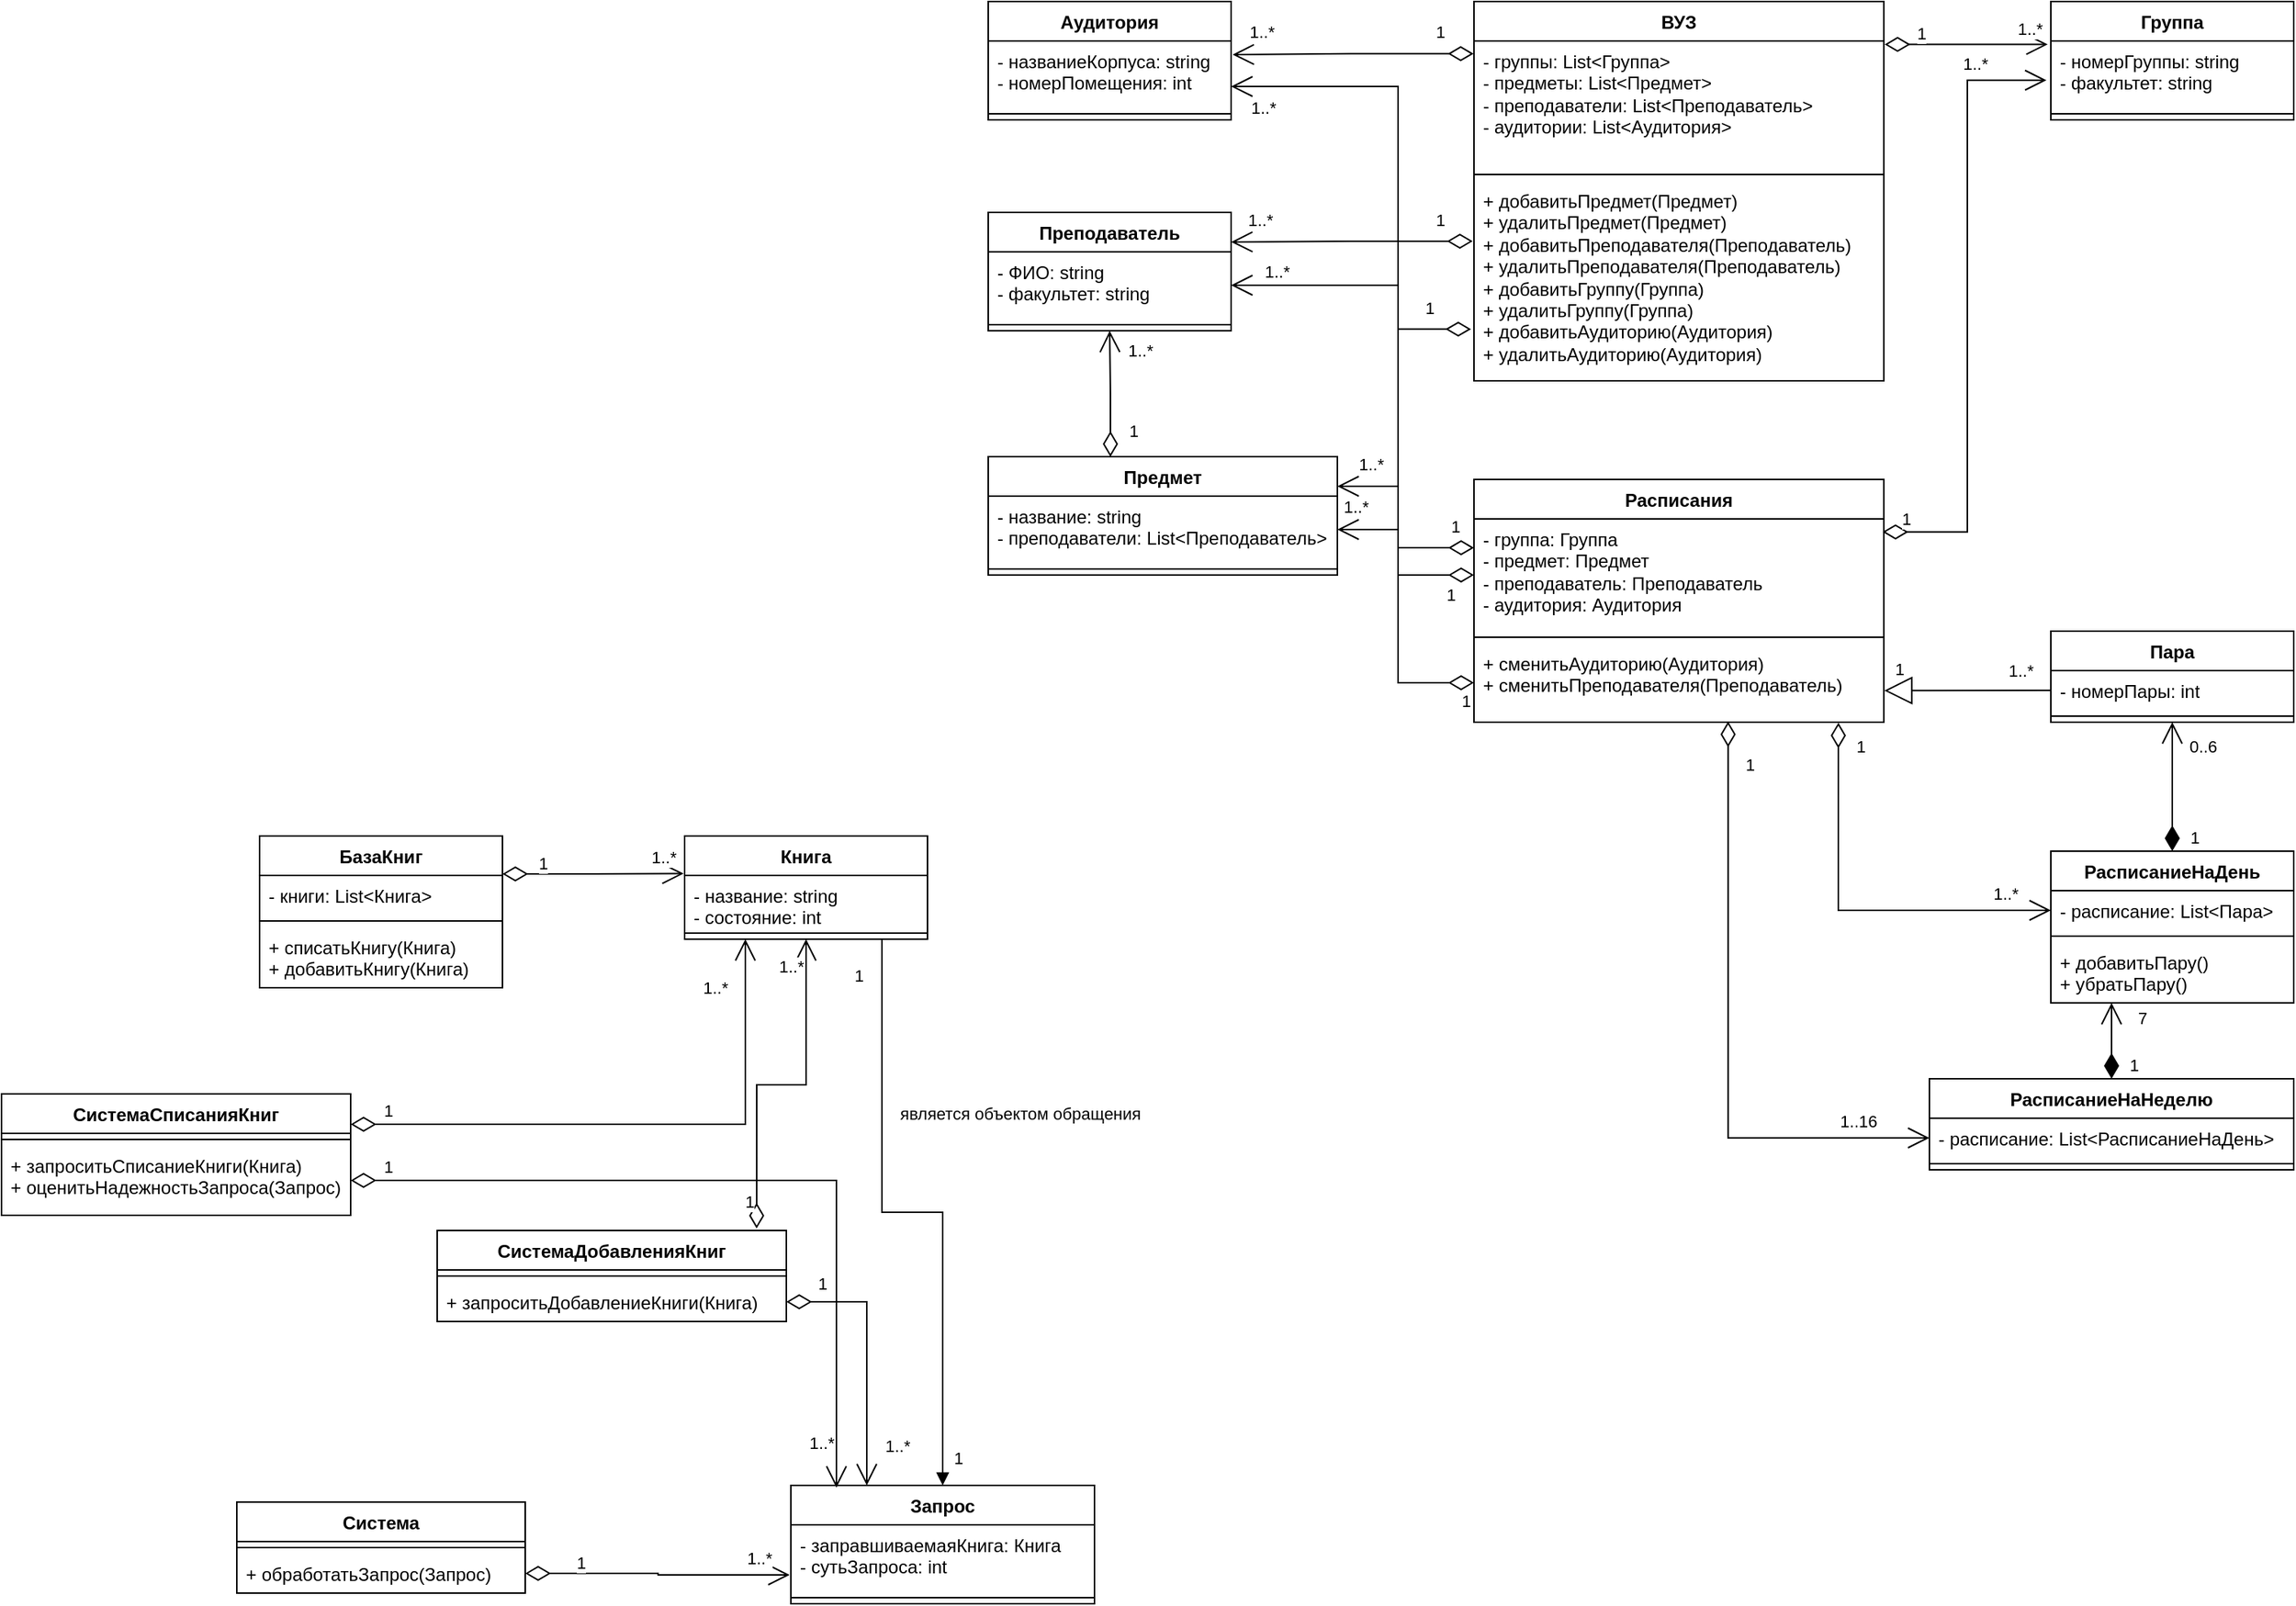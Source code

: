 <mxfile version="21.1.0" type="github">
  <diagram name="Страница 1" id="8JhqGt4s1RWdOwkgNLIM">
    <mxGraphModel dx="1420" dy="628" grid="1" gridSize="10" guides="1" tooltips="1" connect="1" arrows="1" fold="1" page="1" pageScale="1" pageWidth="827" pageHeight="1169" math="0" shadow="0">
      <root>
        <mxCell id="0" />
        <mxCell id="1" parent="0" />
        <mxCell id="d_NmB0Je8mkOcdR7Ibd4-1" value="ВУЗ" style="swimlane;fontStyle=1;align=center;verticalAlign=top;childLayout=stackLayout;horizontal=1;startSize=26;horizontalStack=0;resizeParent=1;resizeParentMax=0;resizeLast=0;collapsible=1;marginBottom=0;whiteSpace=wrap;html=1;" parent="1" vertex="1">
          <mxGeometry x="270" y="180" width="270" height="250" as="geometry" />
        </mxCell>
        <mxCell id="d_NmB0Je8mkOcdR7Ibd4-2" value="- группы: List&amp;lt;Группа&amp;gt;&lt;br&gt;- предметы: List&amp;lt;Предмет&amp;gt;&lt;br&gt;- преподаватели: List&amp;lt;Преподаватель&amp;gt;&lt;br&gt;- аудитории: List&amp;lt;Аудитория&amp;gt;" style="text;strokeColor=none;fillColor=none;align=left;verticalAlign=top;spacingLeft=4;spacingRight=4;overflow=hidden;rotatable=0;points=[[0,0.5],[1,0.5]];portConstraint=eastwest;whiteSpace=wrap;html=1;" parent="d_NmB0Je8mkOcdR7Ibd4-1" vertex="1">
          <mxGeometry y="26" width="270" height="84" as="geometry" />
        </mxCell>
        <mxCell id="d_NmB0Je8mkOcdR7Ibd4-3" value="" style="line;strokeWidth=1;fillColor=none;align=left;verticalAlign=middle;spacingTop=-1;spacingLeft=3;spacingRight=3;rotatable=0;labelPosition=right;points=[];portConstraint=eastwest;strokeColor=inherit;" parent="d_NmB0Je8mkOcdR7Ibd4-1" vertex="1">
          <mxGeometry y="110" width="270" height="8" as="geometry" />
        </mxCell>
        <mxCell id="d_NmB0Je8mkOcdR7Ibd4-4" value="+ добавитьПредмет(Предмет)&lt;br&gt;+ удалитьПредмет(Предмет)&lt;br&gt;+ добавитьПреподавателя(Преподаватель)&lt;br&gt;+ удалитьПреподавателя(Преподаватель)&lt;br&gt;+ добавитьГруппу(Группа)&lt;br&gt;+ удалитьГруппу(Группа)&lt;br&gt;+ добавитьАудиторию(Аудитория)&lt;br&gt;+ удалитьАудиторию(Аудитория)" style="text;strokeColor=none;fillColor=none;align=left;verticalAlign=top;spacingLeft=4;spacingRight=4;overflow=hidden;rotatable=0;points=[[0,0.5],[1,0.5]];portConstraint=eastwest;whiteSpace=wrap;html=1;" parent="d_NmB0Je8mkOcdR7Ibd4-1" vertex="1">
          <mxGeometry y="118" width="270" height="132" as="geometry" />
        </mxCell>
        <mxCell id="d_NmB0Je8mkOcdR7Ibd4-5" value="Аудитория" style="swimlane;fontStyle=1;align=center;verticalAlign=top;childLayout=stackLayout;horizontal=1;startSize=26;horizontalStack=0;resizeParent=1;resizeParentMax=0;resizeLast=0;collapsible=1;marginBottom=0;whiteSpace=wrap;html=1;" parent="1" vertex="1">
          <mxGeometry x="-50" y="180" width="160" height="78" as="geometry" />
        </mxCell>
        <mxCell id="d_NmB0Je8mkOcdR7Ibd4-6" value="- названиеКорпуса: string&lt;br&gt;- номерПомещения: int" style="text;strokeColor=none;fillColor=none;align=left;verticalAlign=top;spacingLeft=4;spacingRight=4;overflow=hidden;rotatable=0;points=[[0,0.5],[1,0.5]];portConstraint=eastwest;whiteSpace=wrap;html=1;" parent="d_NmB0Je8mkOcdR7Ibd4-5" vertex="1">
          <mxGeometry y="26" width="160" height="44" as="geometry" />
        </mxCell>
        <mxCell id="d_NmB0Je8mkOcdR7Ibd4-7" value="" style="line;strokeWidth=1;fillColor=none;align=left;verticalAlign=middle;spacingTop=-1;spacingLeft=3;spacingRight=3;rotatable=0;labelPosition=right;points=[];portConstraint=eastwest;strokeColor=inherit;" parent="d_NmB0Je8mkOcdR7Ibd4-5" vertex="1">
          <mxGeometry y="70" width="160" height="8" as="geometry" />
        </mxCell>
        <mxCell id="d_NmB0Je8mkOcdR7Ibd4-9" value="Преподаватель" style="swimlane;fontStyle=1;align=center;verticalAlign=top;childLayout=stackLayout;horizontal=1;startSize=26;horizontalStack=0;resizeParent=1;resizeParentMax=0;resizeLast=0;collapsible=1;marginBottom=0;whiteSpace=wrap;html=1;" parent="1" vertex="1">
          <mxGeometry x="-50" y="319" width="160" height="78" as="geometry" />
        </mxCell>
        <mxCell id="d_NmB0Je8mkOcdR7Ibd4-10" value="- ФИО: string&lt;br&gt;- факультет: string" style="text;strokeColor=none;fillColor=none;align=left;verticalAlign=top;spacingLeft=4;spacingRight=4;overflow=hidden;rotatable=0;points=[[0,0.5],[1,0.5]];portConstraint=eastwest;whiteSpace=wrap;html=1;" parent="d_NmB0Je8mkOcdR7Ibd4-9" vertex="1">
          <mxGeometry y="26" width="160" height="44" as="geometry" />
        </mxCell>
        <mxCell id="d_NmB0Je8mkOcdR7Ibd4-11" value="" style="line;strokeWidth=1;fillColor=none;align=left;verticalAlign=middle;spacingTop=-1;spacingLeft=3;spacingRight=3;rotatable=0;labelPosition=right;points=[];portConstraint=eastwest;strokeColor=inherit;" parent="d_NmB0Je8mkOcdR7Ibd4-9" vertex="1">
          <mxGeometry y="70" width="160" height="8" as="geometry" />
        </mxCell>
        <mxCell id="d_NmB0Je8mkOcdR7Ibd4-13" value="Предмет" style="swimlane;fontStyle=1;align=center;verticalAlign=top;childLayout=stackLayout;horizontal=1;startSize=26;horizontalStack=0;resizeParent=1;resizeParentMax=0;resizeLast=0;collapsible=1;marginBottom=0;whiteSpace=wrap;html=1;" parent="1" vertex="1">
          <mxGeometry x="-50" y="480" width="230" height="78" as="geometry" />
        </mxCell>
        <mxCell id="d_NmB0Je8mkOcdR7Ibd4-14" value="- название: string&lt;br&gt;- преподаватели: List&amp;lt;Преподаватель&amp;gt;" style="text;strokeColor=none;fillColor=none;align=left;verticalAlign=top;spacingLeft=4;spacingRight=4;overflow=hidden;rotatable=0;points=[[0,0.5],[1,0.5]];portConstraint=eastwest;whiteSpace=wrap;html=1;" parent="d_NmB0Je8mkOcdR7Ibd4-13" vertex="1">
          <mxGeometry y="26" width="230" height="44" as="geometry" />
        </mxCell>
        <mxCell id="d_NmB0Je8mkOcdR7Ibd4-15" value="" style="line;strokeWidth=1;fillColor=none;align=left;verticalAlign=middle;spacingTop=-1;spacingLeft=3;spacingRight=3;rotatable=0;labelPosition=right;points=[];portConstraint=eastwest;strokeColor=inherit;" parent="d_NmB0Je8mkOcdR7Ibd4-13" vertex="1">
          <mxGeometry y="70" width="230" height="8" as="geometry" />
        </mxCell>
        <mxCell id="d_NmB0Je8mkOcdR7Ibd4-17" value="1" style="endArrow=open;html=1;endSize=12;startArrow=diamondThin;startSize=14;startFill=0;edgeStyle=orthogonalEdgeStyle;align=left;verticalAlign=bottom;rounded=0;entryX=0.5;entryY=1;entryDx=0;entryDy=0;exitX=0.35;exitY=0.001;exitDx=0;exitDy=0;exitPerimeter=0;" parent="1" source="d_NmB0Je8mkOcdR7Ibd4-13" target="d_NmB0Je8mkOcdR7Ibd4-9" edge="1">
          <mxGeometry x="-0.803" y="-10" relative="1" as="geometry">
            <mxPoint x="50" y="610" as="sourcePoint" />
            <mxPoint x="210" y="610" as="targetPoint" />
            <mxPoint as="offset" />
          </mxGeometry>
        </mxCell>
        <mxCell id="d_NmB0Je8mkOcdR7Ibd4-18" value="1..*" style="edgeLabel;html=1;align=center;verticalAlign=middle;resizable=0;points=[[0,NaN,0,NaN,0]];" parent="d_NmB0Je8mkOcdR7Ibd4-17" vertex="1" connectable="0">
          <mxGeometry x="0.762" y="-5" relative="1" as="geometry">
            <mxPoint x="15" y="3" as="offset" />
          </mxGeometry>
        </mxCell>
        <mxCell id="d_NmB0Je8mkOcdR7Ibd4-20" value="Группа" style="swimlane;fontStyle=1;align=center;verticalAlign=top;childLayout=stackLayout;horizontal=1;startSize=26;horizontalStack=0;resizeParent=1;resizeParentMax=0;resizeLast=0;collapsible=1;marginBottom=0;whiteSpace=wrap;html=1;" parent="1" vertex="1">
          <mxGeometry x="650" y="180" width="160" height="78" as="geometry" />
        </mxCell>
        <mxCell id="d_NmB0Je8mkOcdR7Ibd4-21" value="- номерГруппы: string&lt;br&gt;- факультет: string" style="text;strokeColor=none;fillColor=none;align=left;verticalAlign=top;spacingLeft=4;spacingRight=4;overflow=hidden;rotatable=0;points=[[0,0.5],[1,0.5]];portConstraint=eastwest;whiteSpace=wrap;html=1;" parent="d_NmB0Je8mkOcdR7Ibd4-20" vertex="1">
          <mxGeometry y="26" width="160" height="44" as="geometry" />
        </mxCell>
        <mxCell id="d_NmB0Je8mkOcdR7Ibd4-22" value="" style="line;strokeWidth=1;fillColor=none;align=left;verticalAlign=middle;spacingTop=-1;spacingLeft=3;spacingRight=3;rotatable=0;labelPosition=right;points=[];portConstraint=eastwest;strokeColor=inherit;" parent="d_NmB0Je8mkOcdR7Ibd4-20" vertex="1">
          <mxGeometry y="70" width="160" height="8" as="geometry" />
        </mxCell>
        <mxCell id="d_NmB0Je8mkOcdR7Ibd4-24" value="1" style="endArrow=open;html=1;endSize=12;startArrow=diamondThin;startSize=14;startFill=0;edgeStyle=orthogonalEdgeStyle;align=left;verticalAlign=bottom;rounded=0;exitX=-0.001;exitY=0.1;exitDx=0;exitDy=0;exitPerimeter=0;entryX=1.006;entryY=0.205;entryDx=0;entryDy=0;entryPerimeter=0;" parent="1" source="d_NmB0Je8mkOcdR7Ibd4-2" target="d_NmB0Je8mkOcdR7Ibd4-6" edge="1">
          <mxGeometry x="-0.665" y="-5" relative="1" as="geometry">
            <mxPoint x="130" y="140" as="sourcePoint" />
            <mxPoint x="290" y="140" as="targetPoint" />
            <mxPoint as="offset" />
          </mxGeometry>
        </mxCell>
        <mxCell id="d_NmB0Je8mkOcdR7Ibd4-25" value="1..*" style="edgeLabel;html=1;align=center;verticalAlign=middle;resizable=0;points=[];" parent="d_NmB0Je8mkOcdR7Ibd4-24" vertex="1" connectable="0">
          <mxGeometry x="0.767" y="-2" relative="1" as="geometry">
            <mxPoint y="-13" as="offset" />
          </mxGeometry>
        </mxCell>
        <mxCell id="d_NmB0Je8mkOcdR7Ibd4-26" value="1" style="endArrow=open;html=1;endSize=12;startArrow=diamondThin;startSize=14;startFill=0;edgeStyle=orthogonalEdgeStyle;align=left;verticalAlign=bottom;rounded=0;exitX=-0.003;exitY=0.303;exitDx=0;exitDy=0;exitPerimeter=0;entryX=1;entryY=0.25;entryDx=0;entryDy=0;" parent="1" source="d_NmB0Je8mkOcdR7Ibd4-4" target="d_NmB0Je8mkOcdR7Ibd4-9" edge="1">
          <mxGeometry x="-0.665" y="-5" relative="1" as="geometry">
            <mxPoint x="265" y="300" as="sourcePoint" />
            <mxPoint x="110" y="300" as="targetPoint" />
            <mxPoint as="offset" />
          </mxGeometry>
        </mxCell>
        <mxCell id="d_NmB0Je8mkOcdR7Ibd4-27" value="1..*" style="edgeLabel;html=1;align=center;verticalAlign=middle;resizable=0;points=[];" parent="d_NmB0Je8mkOcdR7Ibd4-26" vertex="1" connectable="0">
          <mxGeometry x="0.767" y="-2" relative="1" as="geometry">
            <mxPoint y="-13" as="offset" />
          </mxGeometry>
        </mxCell>
        <mxCell id="d_NmB0Je8mkOcdR7Ibd4-28" value="Расписания" style="swimlane;fontStyle=1;align=center;verticalAlign=top;childLayout=stackLayout;horizontal=1;startSize=26;horizontalStack=0;resizeParent=1;resizeParentMax=0;resizeLast=0;collapsible=1;marginBottom=0;whiteSpace=wrap;html=1;" parent="1" vertex="1">
          <mxGeometry x="270" y="495" width="270" height="160" as="geometry" />
        </mxCell>
        <mxCell id="d_NmB0Je8mkOcdR7Ibd4-29" value="- группа: Группа&lt;br&gt;- предмет: Предмет&lt;br&gt;- преподаватель: Преподаватель&lt;br&gt;- аудитория: Аудитория" style="text;strokeColor=none;fillColor=none;align=left;verticalAlign=top;spacingLeft=4;spacingRight=4;overflow=hidden;rotatable=0;points=[[0,0.5],[1,0.5]];portConstraint=eastwest;whiteSpace=wrap;html=1;" parent="d_NmB0Je8mkOcdR7Ibd4-28" vertex="1">
          <mxGeometry y="26" width="270" height="74" as="geometry" />
        </mxCell>
        <mxCell id="d_NmB0Je8mkOcdR7Ibd4-30" value="" style="line;strokeWidth=1;fillColor=none;align=left;verticalAlign=middle;spacingTop=-1;spacingLeft=3;spacingRight=3;rotatable=0;labelPosition=right;points=[];portConstraint=eastwest;strokeColor=inherit;" parent="d_NmB0Je8mkOcdR7Ibd4-28" vertex="1">
          <mxGeometry y="100" width="270" height="8" as="geometry" />
        </mxCell>
        <mxCell id="d_NmB0Je8mkOcdR7Ibd4-31" value="+ сменитьАудиторию(Аудитория)&lt;br&gt;+ сменитьПреподавателя(Преподаватель)" style="text;strokeColor=none;fillColor=none;align=left;verticalAlign=top;spacingLeft=4;spacingRight=4;overflow=hidden;rotatable=0;points=[[0,0.5],[1,0.5]];portConstraint=eastwest;whiteSpace=wrap;html=1;" parent="d_NmB0Je8mkOcdR7Ibd4-28" vertex="1">
          <mxGeometry y="108" width="270" height="52" as="geometry" />
        </mxCell>
        <mxCell id="d_NmB0Je8mkOcdR7Ibd4-33" value="1" style="endArrow=open;html=1;endSize=12;startArrow=diamondThin;startSize=14;startFill=0;edgeStyle=orthogonalEdgeStyle;align=left;verticalAlign=bottom;rounded=0;exitX=1.002;exitY=0.027;exitDx=0;exitDy=0;exitPerimeter=0;entryX=-0.013;entryY=0.052;entryDx=0;entryDy=0;entryPerimeter=0;" parent="1" source="d_NmB0Je8mkOcdR7Ibd4-2" target="d_NmB0Je8mkOcdR7Ibd4-21" edge="1">
          <mxGeometry x="-0.637" y="-2" relative="1" as="geometry">
            <mxPoint x="659" y="139" as="sourcePoint" />
            <mxPoint x="500" y="140" as="targetPoint" />
            <mxPoint as="offset" />
          </mxGeometry>
        </mxCell>
        <mxCell id="d_NmB0Je8mkOcdR7Ibd4-34" value="1..*" style="edgeLabel;html=1;align=center;verticalAlign=middle;resizable=0;points=[];" parent="d_NmB0Je8mkOcdR7Ibd4-33" vertex="1" connectable="0">
          <mxGeometry x="0.767" y="-2" relative="1" as="geometry">
            <mxPoint y="-13" as="offset" />
          </mxGeometry>
        </mxCell>
        <mxCell id="d_NmB0Je8mkOcdR7Ibd4-35" value="1" style="endArrow=open;html=1;endSize=12;startArrow=diamondThin;startSize=14;startFill=0;edgeStyle=orthogonalEdgeStyle;align=left;verticalAlign=bottom;rounded=0;exitX=0.997;exitY=0.116;exitDx=0;exitDy=0;exitPerimeter=0;entryX=-0.018;entryY=0.588;entryDx=0;entryDy=0;entryPerimeter=0;" parent="1" source="d_NmB0Je8mkOcdR7Ibd4-29" target="d_NmB0Je8mkOcdR7Ibd4-21" edge="1">
          <mxGeometry x="-0.947" relative="1" as="geometry">
            <mxPoint x="551" y="218" as="sourcePoint" />
            <mxPoint x="658" y="218" as="targetPoint" />
            <mxPoint as="offset" />
          </mxGeometry>
        </mxCell>
        <mxCell id="d_NmB0Je8mkOcdR7Ibd4-36" value="1..*" style="edgeLabel;html=1;align=center;verticalAlign=middle;resizable=0;points=[];" parent="d_NmB0Je8mkOcdR7Ibd4-35" vertex="1" connectable="0">
          <mxGeometry x="0.767" y="-2" relative="1" as="geometry">
            <mxPoint y="-13" as="offset" />
          </mxGeometry>
        </mxCell>
        <mxCell id="d_NmB0Je8mkOcdR7Ibd4-37" value="1" style="endArrow=open;html=1;endSize=12;startArrow=diamondThin;startSize=14;startFill=0;edgeStyle=orthogonalEdgeStyle;align=left;verticalAlign=bottom;rounded=0;exitX=-0.007;exitY=0.742;exitDx=0;exitDy=0;exitPerimeter=0;entryX=1;entryY=0.25;entryDx=0;entryDy=0;" parent="1" source="d_NmB0Je8mkOcdR7Ibd4-4" target="d_NmB0Je8mkOcdR7Ibd4-13" edge="1">
          <mxGeometry x="-0.665" y="-5" relative="1" as="geometry">
            <mxPoint x="249" y="449" as="sourcePoint" />
            <mxPoint x="90" y="450" as="targetPoint" />
            <mxPoint as="offset" />
            <Array as="points">
              <mxPoint x="220" y="396" />
              <mxPoint x="220" y="500" />
            </Array>
          </mxGeometry>
        </mxCell>
        <mxCell id="d_NmB0Je8mkOcdR7Ibd4-38" value="1..*" style="edgeLabel;html=1;align=center;verticalAlign=middle;resizable=0;points=[];" parent="d_NmB0Je8mkOcdR7Ibd4-37" vertex="1" connectable="0">
          <mxGeometry x="0.767" y="-2" relative="1" as="geometry">
            <mxPoint y="-13" as="offset" />
          </mxGeometry>
        </mxCell>
        <mxCell id="d_NmB0Je8mkOcdR7Ibd4-39" value="1" style="endArrow=open;html=1;endSize=12;startArrow=diamondThin;startSize=14;startFill=0;edgeStyle=orthogonalEdgeStyle;align=left;verticalAlign=bottom;rounded=0;exitX=0;exitY=0.257;exitDx=0;exitDy=0;exitPerimeter=0;entryX=1;entryY=0.5;entryDx=0;entryDy=0;" parent="1" source="d_NmB0Je8mkOcdR7Ibd4-29" target="d_NmB0Je8mkOcdR7Ibd4-14" edge="1">
          <mxGeometry x="-0.665" y="-5" relative="1" as="geometry">
            <mxPoint x="259" y="449" as="sourcePoint" />
            <mxPoint x="100" y="450" as="targetPoint" />
            <mxPoint as="offset" />
            <Array as="points">
              <mxPoint x="220" y="540" />
              <mxPoint x="220" y="528" />
            </Array>
          </mxGeometry>
        </mxCell>
        <mxCell id="d_NmB0Je8mkOcdR7Ibd4-40" value="1..*" style="edgeLabel;html=1;align=center;verticalAlign=middle;resizable=0;points=[];" parent="d_NmB0Je8mkOcdR7Ibd4-39" vertex="1" connectable="0">
          <mxGeometry x="0.767" y="-2" relative="1" as="geometry">
            <mxPoint y="-13" as="offset" />
          </mxGeometry>
        </mxCell>
        <mxCell id="d_NmB0Je8mkOcdR7Ibd4-41" value="1" style="endArrow=open;html=1;endSize=12;startArrow=diamondThin;startSize=14;startFill=0;edgeStyle=orthogonalEdgeStyle;align=left;verticalAlign=bottom;rounded=0;exitX=0;exitY=0.5;exitDx=0;exitDy=0;" parent="1" source="d_NmB0Je8mkOcdR7Ibd4-29" target="d_NmB0Je8mkOcdR7Ibd4-10" edge="1">
          <mxGeometry x="-0.886" y="22" relative="1" as="geometry">
            <mxPoint x="249" y="439" as="sourcePoint" />
            <mxPoint x="90" y="440" as="targetPoint" />
            <mxPoint as="offset" />
            <Array as="points">
              <mxPoint x="220" y="558" />
              <mxPoint x="220" y="367" />
            </Array>
          </mxGeometry>
        </mxCell>
        <mxCell id="d_NmB0Je8mkOcdR7Ibd4-42" value="1..*" style="edgeLabel;html=1;align=center;verticalAlign=middle;resizable=0;points=[];" parent="d_NmB0Je8mkOcdR7Ibd4-41" vertex="1" connectable="0">
          <mxGeometry x="0.767" y="-2" relative="1" as="geometry">
            <mxPoint x="-11" y="-7" as="offset" />
          </mxGeometry>
        </mxCell>
        <mxCell id="d_NmB0Je8mkOcdR7Ibd4-45" value="1" style="endArrow=open;html=1;endSize=12;startArrow=diamondThin;startSize=14;startFill=0;edgeStyle=orthogonalEdgeStyle;align=left;verticalAlign=bottom;rounded=0;exitX=0;exitY=0.5;exitDx=0;exitDy=0;entryX=1;entryY=0.682;entryDx=0;entryDy=0;entryPerimeter=0;" parent="1" source="d_NmB0Je8mkOcdR7Ibd4-31" target="d_NmB0Je8mkOcdR7Ibd4-6" edge="1">
          <mxGeometry x="-0.964" y="21" relative="1" as="geometry">
            <mxPoint x="239" y="299" as="sourcePoint" />
            <mxPoint x="80" y="300" as="targetPoint" />
            <mxPoint as="offset" />
            <Array as="points">
              <mxPoint x="220" y="629" />
              <mxPoint x="220" y="236" />
            </Array>
          </mxGeometry>
        </mxCell>
        <mxCell id="d_NmB0Je8mkOcdR7Ibd4-46" value="1..*" style="edgeLabel;html=1;align=center;verticalAlign=middle;resizable=0;points=[];" parent="d_NmB0Je8mkOcdR7Ibd4-45" vertex="1" connectable="0">
          <mxGeometry x="0.767" y="-2" relative="1" as="geometry">
            <mxPoint x="-44" y="16" as="offset" />
          </mxGeometry>
        </mxCell>
        <mxCell id="d_NmB0Je8mkOcdR7Ibd4-47" value="Пара" style="swimlane;fontStyle=1;align=center;verticalAlign=top;childLayout=stackLayout;horizontal=1;startSize=26;horizontalStack=0;resizeParent=1;resizeParentMax=0;resizeLast=0;collapsible=1;marginBottom=0;whiteSpace=wrap;html=1;" parent="1" vertex="1">
          <mxGeometry x="650" y="595" width="160" height="60" as="geometry" />
        </mxCell>
        <mxCell id="d_NmB0Je8mkOcdR7Ibd4-48" value="- номерПары: int" style="text;strokeColor=none;fillColor=none;align=left;verticalAlign=top;spacingLeft=4;spacingRight=4;overflow=hidden;rotatable=0;points=[[0,0.5],[1,0.5]];portConstraint=eastwest;whiteSpace=wrap;html=1;" parent="d_NmB0Je8mkOcdR7Ibd4-47" vertex="1">
          <mxGeometry y="26" width="160" height="26" as="geometry" />
        </mxCell>
        <mxCell id="d_NmB0Je8mkOcdR7Ibd4-49" value="" style="line;strokeWidth=1;fillColor=none;align=left;verticalAlign=middle;spacingTop=-1;spacingLeft=3;spacingRight=3;rotatable=0;labelPosition=right;points=[];portConstraint=eastwest;strokeColor=inherit;" parent="d_NmB0Je8mkOcdR7Ibd4-47" vertex="1">
          <mxGeometry y="52" width="160" height="8" as="geometry" />
        </mxCell>
        <mxCell id="d_NmB0Je8mkOcdR7Ibd4-51" value="РасписаниеНаДень" style="swimlane;fontStyle=1;align=center;verticalAlign=top;childLayout=stackLayout;horizontal=1;startSize=26;horizontalStack=0;resizeParent=1;resizeParentMax=0;resizeLast=0;collapsible=1;marginBottom=0;whiteSpace=wrap;html=1;" parent="1" vertex="1">
          <mxGeometry x="650" y="740" width="160" height="100" as="geometry" />
        </mxCell>
        <mxCell id="d_NmB0Je8mkOcdR7Ibd4-52" value="- расписание: List&amp;lt;Пара&amp;gt;" style="text;strokeColor=none;fillColor=none;align=left;verticalAlign=top;spacingLeft=4;spacingRight=4;overflow=hidden;rotatable=0;points=[[0,0.5],[1,0.5]];portConstraint=eastwest;whiteSpace=wrap;html=1;" parent="d_NmB0Je8mkOcdR7Ibd4-51" vertex="1">
          <mxGeometry y="26" width="160" height="26" as="geometry" />
        </mxCell>
        <mxCell id="d_NmB0Je8mkOcdR7Ibd4-53" value="" style="line;strokeWidth=1;fillColor=none;align=left;verticalAlign=middle;spacingTop=-1;spacingLeft=3;spacingRight=3;rotatable=0;labelPosition=right;points=[];portConstraint=eastwest;strokeColor=inherit;" parent="d_NmB0Je8mkOcdR7Ibd4-51" vertex="1">
          <mxGeometry y="52" width="160" height="8" as="geometry" />
        </mxCell>
        <mxCell id="d_NmB0Je8mkOcdR7Ibd4-54" value="+ добавитьПару()&lt;br&gt;+ убратьПару()" style="text;strokeColor=none;fillColor=none;align=left;verticalAlign=top;spacingLeft=4;spacingRight=4;overflow=hidden;rotatable=0;points=[[0,0.5],[1,0.5]];portConstraint=eastwest;whiteSpace=wrap;html=1;" parent="d_NmB0Je8mkOcdR7Ibd4-51" vertex="1">
          <mxGeometry y="60" width="160" height="40" as="geometry" />
        </mxCell>
        <mxCell id="d_NmB0Je8mkOcdR7Ibd4-55" value="РасписаниеНаНеделю" style="swimlane;fontStyle=1;align=center;verticalAlign=top;childLayout=stackLayout;horizontal=1;startSize=26;horizontalStack=0;resizeParent=1;resizeParentMax=0;resizeLast=0;collapsible=1;marginBottom=0;whiteSpace=wrap;html=1;" parent="1" vertex="1">
          <mxGeometry x="570" y="890" width="240" height="60" as="geometry" />
        </mxCell>
        <mxCell id="d_NmB0Je8mkOcdR7Ibd4-56" value="- расписание: List&amp;lt;РасписаниеНаДень&amp;gt;" style="text;strokeColor=none;fillColor=none;align=left;verticalAlign=top;spacingLeft=4;spacingRight=4;overflow=hidden;rotatable=0;points=[[0,0.5],[1,0.5]];portConstraint=eastwest;whiteSpace=wrap;html=1;" parent="d_NmB0Je8mkOcdR7Ibd4-55" vertex="1">
          <mxGeometry y="26" width="240" height="26" as="geometry" />
        </mxCell>
        <mxCell id="d_NmB0Je8mkOcdR7Ibd4-57" value="" style="line;strokeWidth=1;fillColor=none;align=left;verticalAlign=middle;spacingTop=-1;spacingLeft=3;spacingRight=3;rotatable=0;labelPosition=right;points=[];portConstraint=eastwest;strokeColor=inherit;" parent="d_NmB0Je8mkOcdR7Ibd4-55" vertex="1">
          <mxGeometry y="52" width="240" height="8" as="geometry" />
        </mxCell>
        <mxCell id="d_NmB0Je8mkOcdR7Ibd4-59" value="1" style="endArrow=open;html=1;endSize=12;startArrow=diamondThin;startSize=14;startFill=0;edgeStyle=orthogonalEdgeStyle;align=left;verticalAlign=bottom;rounded=0;exitX=0.889;exitY=1.006;exitDx=0;exitDy=0;exitPerimeter=0;entryX=0;entryY=0.5;entryDx=0;entryDy=0;" parent="1" source="d_NmB0Je8mkOcdR7Ibd4-31" target="d_NmB0Je8mkOcdR7Ibd4-52" edge="1">
          <mxGeometry x="-0.813" y="10" relative="1" as="geometry">
            <mxPoint x="559" y="789" as="sourcePoint" />
            <mxPoint x="400" y="790" as="targetPoint" />
            <mxPoint as="offset" />
          </mxGeometry>
        </mxCell>
        <mxCell id="d_NmB0Je8mkOcdR7Ibd4-60" value="1..*" style="edgeLabel;html=1;align=center;verticalAlign=middle;resizable=0;points=[];" parent="d_NmB0Je8mkOcdR7Ibd4-59" vertex="1" connectable="0">
          <mxGeometry x="0.767" y="-2" relative="1" as="geometry">
            <mxPoint y="-13" as="offset" />
          </mxGeometry>
        </mxCell>
        <mxCell id="d_NmB0Je8mkOcdR7Ibd4-61" value="1" style="endArrow=open;html=1;endSize=12;startArrow=diamondThin;startSize=14;startFill=0;edgeStyle=orthogonalEdgeStyle;align=left;verticalAlign=bottom;rounded=0;exitX=0.62;exitY=0.99;exitDx=0;exitDy=0;exitPerimeter=0;entryX=0;entryY=0.5;entryDx=0;entryDy=0;" parent="1" source="d_NmB0Je8mkOcdR7Ibd4-31" target="d_NmB0Je8mkOcdR7Ibd4-56" edge="1">
          <mxGeometry x="-0.813" y="10" relative="1" as="geometry">
            <mxPoint x="335" y="760" as="sourcePoint" />
            <mxPoint x="475" y="884" as="targetPoint" />
            <mxPoint as="offset" />
          </mxGeometry>
        </mxCell>
        <mxCell id="d_NmB0Je8mkOcdR7Ibd4-62" value="1..16" style="edgeLabel;html=1;align=center;verticalAlign=middle;resizable=0;points=[];" parent="d_NmB0Je8mkOcdR7Ibd4-61" vertex="1" connectable="0">
          <mxGeometry x="0.767" y="-2" relative="1" as="geometry">
            <mxPoint y="-13" as="offset" />
          </mxGeometry>
        </mxCell>
        <mxCell id="d_NmB0Je8mkOcdR7Ibd4-63" value="1" style="endArrow=open;html=1;endSize=12;startArrow=diamondThin;startSize=14;startFill=1;edgeStyle=orthogonalEdgeStyle;align=left;verticalAlign=bottom;rounded=0;exitX=0.5;exitY=0;exitDx=0;exitDy=0;entryX=0.25;entryY=1;entryDx=0;entryDy=0;entryPerimeter=0;" parent="1" source="d_NmB0Je8mkOcdR7Ibd4-55" target="d_NmB0Je8mkOcdR7Ibd4-54" edge="1">
          <mxGeometry x="-1" y="-10" relative="1" as="geometry">
            <mxPoint x="480" y="860" as="sourcePoint" />
            <mxPoint x="640" y="860" as="targetPoint" />
            <mxPoint as="offset" />
          </mxGeometry>
        </mxCell>
        <mxCell id="d_NmB0Je8mkOcdR7Ibd4-64" value="7" style="edgeLabel;html=1;align=center;verticalAlign=middle;resizable=0;points=[];" parent="d_NmB0Je8mkOcdR7Ibd4-63" vertex="1" connectable="0">
          <mxGeometry x="0.674" y="-1" relative="1" as="geometry">
            <mxPoint x="19" y="2" as="offset" />
          </mxGeometry>
        </mxCell>
        <mxCell id="d_NmB0Je8mkOcdR7Ibd4-65" value="1" style="endArrow=open;html=1;endSize=12;startArrow=diamondThin;startSize=14;startFill=1;edgeStyle=orthogonalEdgeStyle;align=left;verticalAlign=bottom;rounded=0;exitX=0.5;exitY=0;exitDx=0;exitDy=0;entryX=0.5;entryY=1;entryDx=0;entryDy=0;" parent="1" source="d_NmB0Je8mkOcdR7Ibd4-51" target="d_NmB0Je8mkOcdR7Ibd4-47" edge="1">
          <mxGeometry x="-1" y="-10" relative="1" as="geometry">
            <mxPoint x="720" y="730" as="sourcePoint" />
            <mxPoint x="720" y="680" as="targetPoint" />
            <mxPoint as="offset" />
          </mxGeometry>
        </mxCell>
        <mxCell id="d_NmB0Je8mkOcdR7Ibd4-66" value="0..6" style="edgeLabel;html=1;align=center;verticalAlign=middle;resizable=0;points=[];" parent="d_NmB0Je8mkOcdR7Ibd4-65" vertex="1" connectable="0">
          <mxGeometry x="0.674" y="-1" relative="1" as="geometry">
            <mxPoint x="19" y="2" as="offset" />
          </mxGeometry>
        </mxCell>
        <mxCell id="d_NmB0Je8mkOcdR7Ibd4-67" value="1" style="endArrow=block;endSize=16;endFill=0;html=1;rounded=0;entryX=1.001;entryY=0.599;entryDx=0;entryDy=0;exitX=0;exitY=0.5;exitDx=0;exitDy=0;entryPerimeter=0;" parent="1" source="d_NmB0Je8mkOcdR7Ibd4-48" target="d_NmB0Je8mkOcdR7Ibd4-31" edge="1">
          <mxGeometry x="0.822" y="-14" width="160" relative="1" as="geometry">
            <mxPoint x="530" y="700" as="sourcePoint" />
            <mxPoint x="690" y="700" as="targetPoint" />
            <mxPoint as="offset" />
          </mxGeometry>
        </mxCell>
        <mxCell id="d_NmB0Je8mkOcdR7Ibd4-68" value="1..*" style="edgeLabel;html=1;align=center;verticalAlign=middle;resizable=0;points=[];" parent="d_NmB0Je8mkOcdR7Ibd4-67" vertex="1" connectable="0">
          <mxGeometry x="-0.812" relative="1" as="geometry">
            <mxPoint x="-10" y="-13" as="offset" />
          </mxGeometry>
        </mxCell>
        <mxCell id="kbq18GWY3KGb7JwOn9RP-1" value="БазаКниг" style="swimlane;fontStyle=1;align=center;verticalAlign=top;childLayout=stackLayout;horizontal=1;startSize=26;horizontalStack=0;resizeParent=1;resizeParentMax=0;resizeLast=0;collapsible=1;marginBottom=0;whiteSpace=wrap;html=1;" parent="1" vertex="1">
          <mxGeometry x="-530" y="730" width="160" height="100" as="geometry" />
        </mxCell>
        <mxCell id="kbq18GWY3KGb7JwOn9RP-2" value="- книги: List&amp;lt;Книга&amp;gt;" style="text;strokeColor=none;fillColor=none;align=left;verticalAlign=top;spacingLeft=4;spacingRight=4;overflow=hidden;rotatable=0;points=[[0,0.5],[1,0.5]];portConstraint=eastwest;whiteSpace=wrap;html=1;" parent="kbq18GWY3KGb7JwOn9RP-1" vertex="1">
          <mxGeometry y="26" width="160" height="26" as="geometry" />
        </mxCell>
        <mxCell id="kbq18GWY3KGb7JwOn9RP-3" value="" style="line;strokeWidth=1;fillColor=none;align=left;verticalAlign=middle;spacingTop=-1;spacingLeft=3;spacingRight=3;rotatable=0;labelPosition=right;points=[];portConstraint=eastwest;strokeColor=inherit;" parent="kbq18GWY3KGb7JwOn9RP-1" vertex="1">
          <mxGeometry y="52" width="160" height="8" as="geometry" />
        </mxCell>
        <mxCell id="kbq18GWY3KGb7JwOn9RP-4" value="+ списатьКнигу(Книга)&lt;br&gt;+ добавитьКнигу(Книга)" style="text;strokeColor=none;fillColor=none;align=left;verticalAlign=top;spacingLeft=4;spacingRight=4;overflow=hidden;rotatable=0;points=[[0,0.5],[1,0.5]];portConstraint=eastwest;whiteSpace=wrap;html=1;" parent="kbq18GWY3KGb7JwOn9RP-1" vertex="1">
          <mxGeometry y="60" width="160" height="40" as="geometry" />
        </mxCell>
        <mxCell id="CPtg6entSt6Jn5Hs1I2M-1" value="Книга" style="swimlane;fontStyle=1;align=center;verticalAlign=top;childLayout=stackLayout;horizontal=1;startSize=26;horizontalStack=0;resizeParent=1;resizeParentMax=0;resizeLast=0;collapsible=1;marginBottom=0;whiteSpace=wrap;html=1;" vertex="1" parent="1">
          <mxGeometry x="-250" y="730" width="160" height="68" as="geometry" />
        </mxCell>
        <mxCell id="CPtg6entSt6Jn5Hs1I2M-2" value="- название: string&lt;br&gt;- состояние: int" style="text;strokeColor=none;fillColor=none;align=left;verticalAlign=top;spacingLeft=4;spacingRight=4;overflow=hidden;rotatable=0;points=[[0,0.5],[1,0.5]];portConstraint=eastwest;whiteSpace=wrap;html=1;" vertex="1" parent="CPtg6entSt6Jn5Hs1I2M-1">
          <mxGeometry y="26" width="160" height="34" as="geometry" />
        </mxCell>
        <mxCell id="CPtg6entSt6Jn5Hs1I2M-3" value="" style="line;strokeWidth=1;fillColor=none;align=left;verticalAlign=middle;spacingTop=-1;spacingLeft=3;spacingRight=3;rotatable=0;labelPosition=right;points=[];portConstraint=eastwest;strokeColor=inherit;" vertex="1" parent="CPtg6entSt6Jn5Hs1I2M-1">
          <mxGeometry y="60" width="160" height="8" as="geometry" />
        </mxCell>
        <mxCell id="CPtg6entSt6Jn5Hs1I2M-5" value="1" style="endArrow=open;html=1;endSize=12;startArrow=diamondThin;startSize=14;startFill=0;edgeStyle=orthogonalEdgeStyle;align=left;verticalAlign=bottom;rounded=0;exitX=1;exitY=0.25;exitDx=0;exitDy=0;entryX=-0.004;entryY=-0.036;entryDx=0;entryDy=0;entryPerimeter=0;" edge="1" parent="1" source="kbq18GWY3KGb7JwOn9RP-1" target="CPtg6entSt6Jn5Hs1I2M-2">
          <mxGeometry x="-0.637" y="-2" relative="1" as="geometry">
            <mxPoint x="-357" y="680" as="sourcePoint" />
            <mxPoint x="-250" y="680" as="targetPoint" />
            <mxPoint as="offset" />
          </mxGeometry>
        </mxCell>
        <mxCell id="CPtg6entSt6Jn5Hs1I2M-6" value="1..*" style="edgeLabel;html=1;align=center;verticalAlign=middle;resizable=0;points=[];" vertex="1" connectable="0" parent="CPtg6entSt6Jn5Hs1I2M-5">
          <mxGeometry x="0.767" y="-2" relative="1" as="geometry">
            <mxPoint y="-13" as="offset" />
          </mxGeometry>
        </mxCell>
        <mxCell id="CPtg6entSt6Jn5Hs1I2M-7" value="СистемаСписанияКниг" style="swimlane;fontStyle=1;align=center;verticalAlign=top;childLayout=stackLayout;horizontal=1;startSize=26;horizontalStack=0;resizeParent=1;resizeParentMax=0;resizeLast=0;collapsible=1;marginBottom=0;whiteSpace=wrap;html=1;" vertex="1" parent="1">
          <mxGeometry x="-700" y="900" width="230" height="80" as="geometry" />
        </mxCell>
        <mxCell id="CPtg6entSt6Jn5Hs1I2M-9" value="" style="line;strokeWidth=1;fillColor=none;align=left;verticalAlign=middle;spacingTop=-1;spacingLeft=3;spacingRight=3;rotatable=0;labelPosition=right;points=[];portConstraint=eastwest;strokeColor=inherit;" vertex="1" parent="CPtg6entSt6Jn5Hs1I2M-7">
          <mxGeometry y="26" width="230" height="8" as="geometry" />
        </mxCell>
        <mxCell id="CPtg6entSt6Jn5Hs1I2M-10" value="+ запроситьСписаниеКниги(Книга)&lt;br&gt;+ оценитьНадежностьЗапроса(Запрос)" style="text;strokeColor=none;fillColor=none;align=left;verticalAlign=top;spacingLeft=4;spacingRight=4;overflow=hidden;rotatable=0;points=[[0,0.5],[1,0.5]];portConstraint=eastwest;whiteSpace=wrap;html=1;" vertex="1" parent="CPtg6entSt6Jn5Hs1I2M-7">
          <mxGeometry y="34" width="230" height="46" as="geometry" />
        </mxCell>
        <mxCell id="CPtg6entSt6Jn5Hs1I2M-11" value="СистемаДобавленияКниг" style="swimlane;fontStyle=1;align=center;verticalAlign=top;childLayout=stackLayout;horizontal=1;startSize=26;horizontalStack=0;resizeParent=1;resizeParentMax=0;resizeLast=0;collapsible=1;marginBottom=0;whiteSpace=wrap;html=1;" vertex="1" parent="1">
          <mxGeometry x="-413" y="990" width="230" height="60" as="geometry" />
        </mxCell>
        <mxCell id="CPtg6entSt6Jn5Hs1I2M-13" value="" style="line;strokeWidth=1;fillColor=none;align=left;verticalAlign=middle;spacingTop=-1;spacingLeft=3;spacingRight=3;rotatable=0;labelPosition=right;points=[];portConstraint=eastwest;strokeColor=inherit;" vertex="1" parent="CPtg6entSt6Jn5Hs1I2M-11">
          <mxGeometry y="26" width="230" height="8" as="geometry" />
        </mxCell>
        <mxCell id="CPtg6entSt6Jn5Hs1I2M-14" value="+ запроситьДобавлениеКниги(Книга)" style="text;strokeColor=none;fillColor=none;align=left;verticalAlign=top;spacingLeft=4;spacingRight=4;overflow=hidden;rotatable=0;points=[[0,0.5],[1,0.5]];portConstraint=eastwest;whiteSpace=wrap;html=1;" vertex="1" parent="CPtg6entSt6Jn5Hs1I2M-11">
          <mxGeometry y="34" width="230" height="26" as="geometry" />
        </mxCell>
        <mxCell id="CPtg6entSt6Jn5Hs1I2M-15" value="Система" style="swimlane;fontStyle=1;align=center;verticalAlign=top;childLayout=stackLayout;horizontal=1;startSize=26;horizontalStack=0;resizeParent=1;resizeParentMax=0;resizeLast=0;collapsible=1;marginBottom=0;whiteSpace=wrap;html=1;" vertex="1" parent="1">
          <mxGeometry x="-545" y="1169" width="190" height="60" as="geometry" />
        </mxCell>
        <mxCell id="CPtg6entSt6Jn5Hs1I2M-17" value="" style="line;strokeWidth=1;fillColor=none;align=left;verticalAlign=middle;spacingTop=-1;spacingLeft=3;spacingRight=3;rotatable=0;labelPosition=right;points=[];portConstraint=eastwest;strokeColor=inherit;" vertex="1" parent="CPtg6entSt6Jn5Hs1I2M-15">
          <mxGeometry y="26" width="190" height="8" as="geometry" />
        </mxCell>
        <mxCell id="CPtg6entSt6Jn5Hs1I2M-18" value="+ обработатьЗапрос(Запрос)" style="text;strokeColor=none;fillColor=none;align=left;verticalAlign=top;spacingLeft=4;spacingRight=4;overflow=hidden;rotatable=0;points=[[0,0.5],[1,0.5]];portConstraint=eastwest;whiteSpace=wrap;html=1;" vertex="1" parent="CPtg6entSt6Jn5Hs1I2M-15">
          <mxGeometry y="34" width="190" height="26" as="geometry" />
        </mxCell>
        <mxCell id="CPtg6entSt6Jn5Hs1I2M-19" value="Запрос" style="swimlane;fontStyle=1;align=center;verticalAlign=top;childLayout=stackLayout;horizontal=1;startSize=26;horizontalStack=0;resizeParent=1;resizeParentMax=0;resizeLast=0;collapsible=1;marginBottom=0;whiteSpace=wrap;html=1;" vertex="1" parent="1">
          <mxGeometry x="-180" y="1158" width="200" height="78" as="geometry" />
        </mxCell>
        <mxCell id="CPtg6entSt6Jn5Hs1I2M-20" value="- заправшиваемаяКнига: Книга&lt;br&gt;- сутьЗапроса: int" style="text;strokeColor=none;fillColor=none;align=left;verticalAlign=top;spacingLeft=4;spacingRight=4;overflow=hidden;rotatable=0;points=[[0,0.5],[1,0.5]];portConstraint=eastwest;whiteSpace=wrap;html=1;" vertex="1" parent="CPtg6entSt6Jn5Hs1I2M-19">
          <mxGeometry y="26" width="200" height="44" as="geometry" />
        </mxCell>
        <mxCell id="CPtg6entSt6Jn5Hs1I2M-21" value="" style="line;strokeWidth=1;fillColor=none;align=left;verticalAlign=middle;spacingTop=-1;spacingLeft=3;spacingRight=3;rotatable=0;labelPosition=right;points=[];portConstraint=eastwest;strokeColor=inherit;" vertex="1" parent="CPtg6entSt6Jn5Hs1I2M-19">
          <mxGeometry y="70" width="200" height="8" as="geometry" />
        </mxCell>
        <mxCell id="CPtg6entSt6Jn5Hs1I2M-23" value="1" style="endArrow=open;html=1;endSize=12;startArrow=diamondThin;startSize=14;startFill=0;edgeStyle=orthogonalEdgeStyle;align=left;verticalAlign=bottom;rounded=0;exitX=1;exitY=0.5;exitDx=0;exitDy=0;entryX=-0.004;entryY=0.75;entryDx=0;entryDy=0;entryPerimeter=0;" edge="1" parent="1" source="CPtg6entSt6Jn5Hs1I2M-18" target="CPtg6entSt6Jn5Hs1I2M-20">
          <mxGeometry x="-0.637" y="-2" relative="1" as="geometry">
            <mxPoint x="-310" y="1120" as="sourcePoint" />
            <mxPoint x="-191" y="1120" as="targetPoint" />
            <mxPoint as="offset" />
          </mxGeometry>
        </mxCell>
        <mxCell id="CPtg6entSt6Jn5Hs1I2M-24" value="1..*" style="edgeLabel;html=1;align=center;verticalAlign=middle;resizable=0;points=[];" vertex="1" connectable="0" parent="CPtg6entSt6Jn5Hs1I2M-23">
          <mxGeometry x="0.767" y="-2" relative="1" as="geometry">
            <mxPoint y="-13" as="offset" />
          </mxGeometry>
        </mxCell>
        <mxCell id="CPtg6entSt6Jn5Hs1I2M-25" value="является объектом обращения" style="endArrow=block;endFill=1;html=1;edgeStyle=orthogonalEdgeStyle;align=left;verticalAlign=top;rounded=0;exitX=0.5;exitY=1;exitDx=0;exitDy=0;entryX=0.5;entryY=0;entryDx=0;entryDy=0;" edge="1" parent="1" source="CPtg6entSt6Jn5Hs1I2M-1" target="CPtg6entSt6Jn5Hs1I2M-19">
          <mxGeometry x="-0.324" y="10" relative="1" as="geometry">
            <mxPoint x="-170" y="890" as="sourcePoint" />
            <mxPoint x="-10" y="890" as="targetPoint" />
            <Array as="points">
              <mxPoint x="-120" y="798" />
              <mxPoint x="-120" y="978" />
              <mxPoint x="-80" y="978" />
            </Array>
            <mxPoint as="offset" />
          </mxGeometry>
        </mxCell>
        <mxCell id="CPtg6entSt6Jn5Hs1I2M-26" value="1" style="edgeLabel;resizable=0;html=1;align=left;verticalAlign=bottom;" connectable="0" vertex="1" parent="CPtg6entSt6Jn5Hs1I2M-25">
          <mxGeometry x="-1" relative="1" as="geometry">
            <mxPoint x="30" y="32" as="offset" />
          </mxGeometry>
        </mxCell>
        <mxCell id="CPtg6entSt6Jn5Hs1I2M-27" value="1" style="edgeLabel;html=1;align=center;verticalAlign=middle;resizable=0;points=[];" vertex="1" connectable="0" parent="CPtg6entSt6Jn5Hs1I2M-25">
          <mxGeometry x="0.925" y="1" relative="1" as="geometry">
            <mxPoint x="9" y="-1" as="offset" />
          </mxGeometry>
        </mxCell>
        <mxCell id="CPtg6entSt6Jn5Hs1I2M-28" value="1" style="endArrow=open;html=1;endSize=12;startArrow=diamondThin;startSize=14;startFill=0;edgeStyle=orthogonalEdgeStyle;align=left;verticalAlign=bottom;rounded=0;exitX=1;exitY=0.25;exitDx=0;exitDy=0;entryX=0.25;entryY=1;entryDx=0;entryDy=0;" edge="1" parent="1" source="CPtg6entSt6Jn5Hs1I2M-7" target="CPtg6entSt6Jn5Hs1I2M-1">
          <mxGeometry x="-0.898" relative="1" as="geometry">
            <mxPoint x="-329" y="880" as="sourcePoint" />
            <mxPoint x="-210" y="880" as="targetPoint" />
            <mxPoint as="offset" />
          </mxGeometry>
        </mxCell>
        <mxCell id="CPtg6entSt6Jn5Hs1I2M-29" value="1..*" style="edgeLabel;html=1;align=center;verticalAlign=middle;resizable=0;points=[];" vertex="1" connectable="0" parent="CPtg6entSt6Jn5Hs1I2M-28">
          <mxGeometry x="0.767" y="-2" relative="1" as="geometry">
            <mxPoint x="-22" y="-13" as="offset" />
          </mxGeometry>
        </mxCell>
        <mxCell id="CPtg6entSt6Jn5Hs1I2M-30" value="1" style="endArrow=open;html=1;endSize=12;startArrow=diamondThin;startSize=14;startFill=0;edgeStyle=orthogonalEdgeStyle;align=left;verticalAlign=bottom;rounded=0;exitX=0.915;exitY=-0.022;exitDx=0;exitDy=0;entryX=0.5;entryY=1;entryDx=0;entryDy=0;exitPerimeter=0;" edge="1" parent="1" source="CPtg6entSt6Jn5Hs1I2M-11" target="CPtg6entSt6Jn5Hs1I2M-1">
          <mxGeometry x="-0.923" y="9" relative="1" as="geometry">
            <mxPoint x="-210" y="1019" as="sourcePoint" />
            <mxPoint x="-161" y="970" as="targetPoint" />
            <mxPoint as="offset" />
          </mxGeometry>
        </mxCell>
        <mxCell id="CPtg6entSt6Jn5Hs1I2M-31" value="1..*" style="edgeLabel;html=1;align=center;verticalAlign=middle;resizable=0;points=[];" vertex="1" connectable="0" parent="CPtg6entSt6Jn5Hs1I2M-30">
          <mxGeometry x="0.767" y="-2" relative="1" as="geometry">
            <mxPoint x="-12" y="-8" as="offset" />
          </mxGeometry>
        </mxCell>
        <mxCell id="CPtg6entSt6Jn5Hs1I2M-32" value="1" style="endArrow=open;html=1;endSize=12;startArrow=diamondThin;startSize=14;startFill=0;edgeStyle=orthogonalEdgeStyle;align=left;verticalAlign=bottom;rounded=0;exitX=1;exitY=0.5;exitDx=0;exitDy=0;entryX=0.25;entryY=0;entryDx=0;entryDy=0;" edge="1" parent="1" source="CPtg6entSt6Jn5Hs1I2M-14" target="CPtg6entSt6Jn5Hs1I2M-19">
          <mxGeometry x="-0.784" y="3" relative="1" as="geometry">
            <mxPoint x="-310" y="1129" as="sourcePoint" />
            <mxPoint x="-136" y="1130" as="targetPoint" />
            <mxPoint as="offset" />
          </mxGeometry>
        </mxCell>
        <mxCell id="CPtg6entSt6Jn5Hs1I2M-33" value="1..*" style="edgeLabel;html=1;align=center;verticalAlign=middle;resizable=0;points=[];" vertex="1" connectable="0" parent="CPtg6entSt6Jn5Hs1I2M-32">
          <mxGeometry x="0.767" y="-2" relative="1" as="geometry">
            <mxPoint x="22" y="-6" as="offset" />
          </mxGeometry>
        </mxCell>
        <mxCell id="CPtg6entSt6Jn5Hs1I2M-34" value="1" style="endArrow=open;html=1;endSize=12;startArrow=diamondThin;startSize=14;startFill=0;edgeStyle=orthogonalEdgeStyle;align=left;verticalAlign=bottom;rounded=0;exitX=1;exitY=0.5;exitDx=0;exitDy=0;entryX=0.15;entryY=0.019;entryDx=0;entryDy=0;entryPerimeter=0;" edge="1" parent="1" source="CPtg6entSt6Jn5Hs1I2M-10" target="CPtg6entSt6Jn5Hs1I2M-19">
          <mxGeometry x="-0.923" relative="1" as="geometry">
            <mxPoint x="-320" y="1119" as="sourcePoint" />
            <mxPoint x="-146" y="1120" as="targetPoint" />
            <mxPoint as="offset" />
          </mxGeometry>
        </mxCell>
        <mxCell id="CPtg6entSt6Jn5Hs1I2M-35" value="1..*" style="edgeLabel;html=1;align=center;verticalAlign=middle;resizable=0;points=[];" vertex="1" connectable="0" parent="CPtg6entSt6Jn5Hs1I2M-34">
          <mxGeometry x="0.767" y="-2" relative="1" as="geometry">
            <mxPoint x="-8" y="31" as="offset" />
          </mxGeometry>
        </mxCell>
      </root>
    </mxGraphModel>
  </diagram>
</mxfile>

